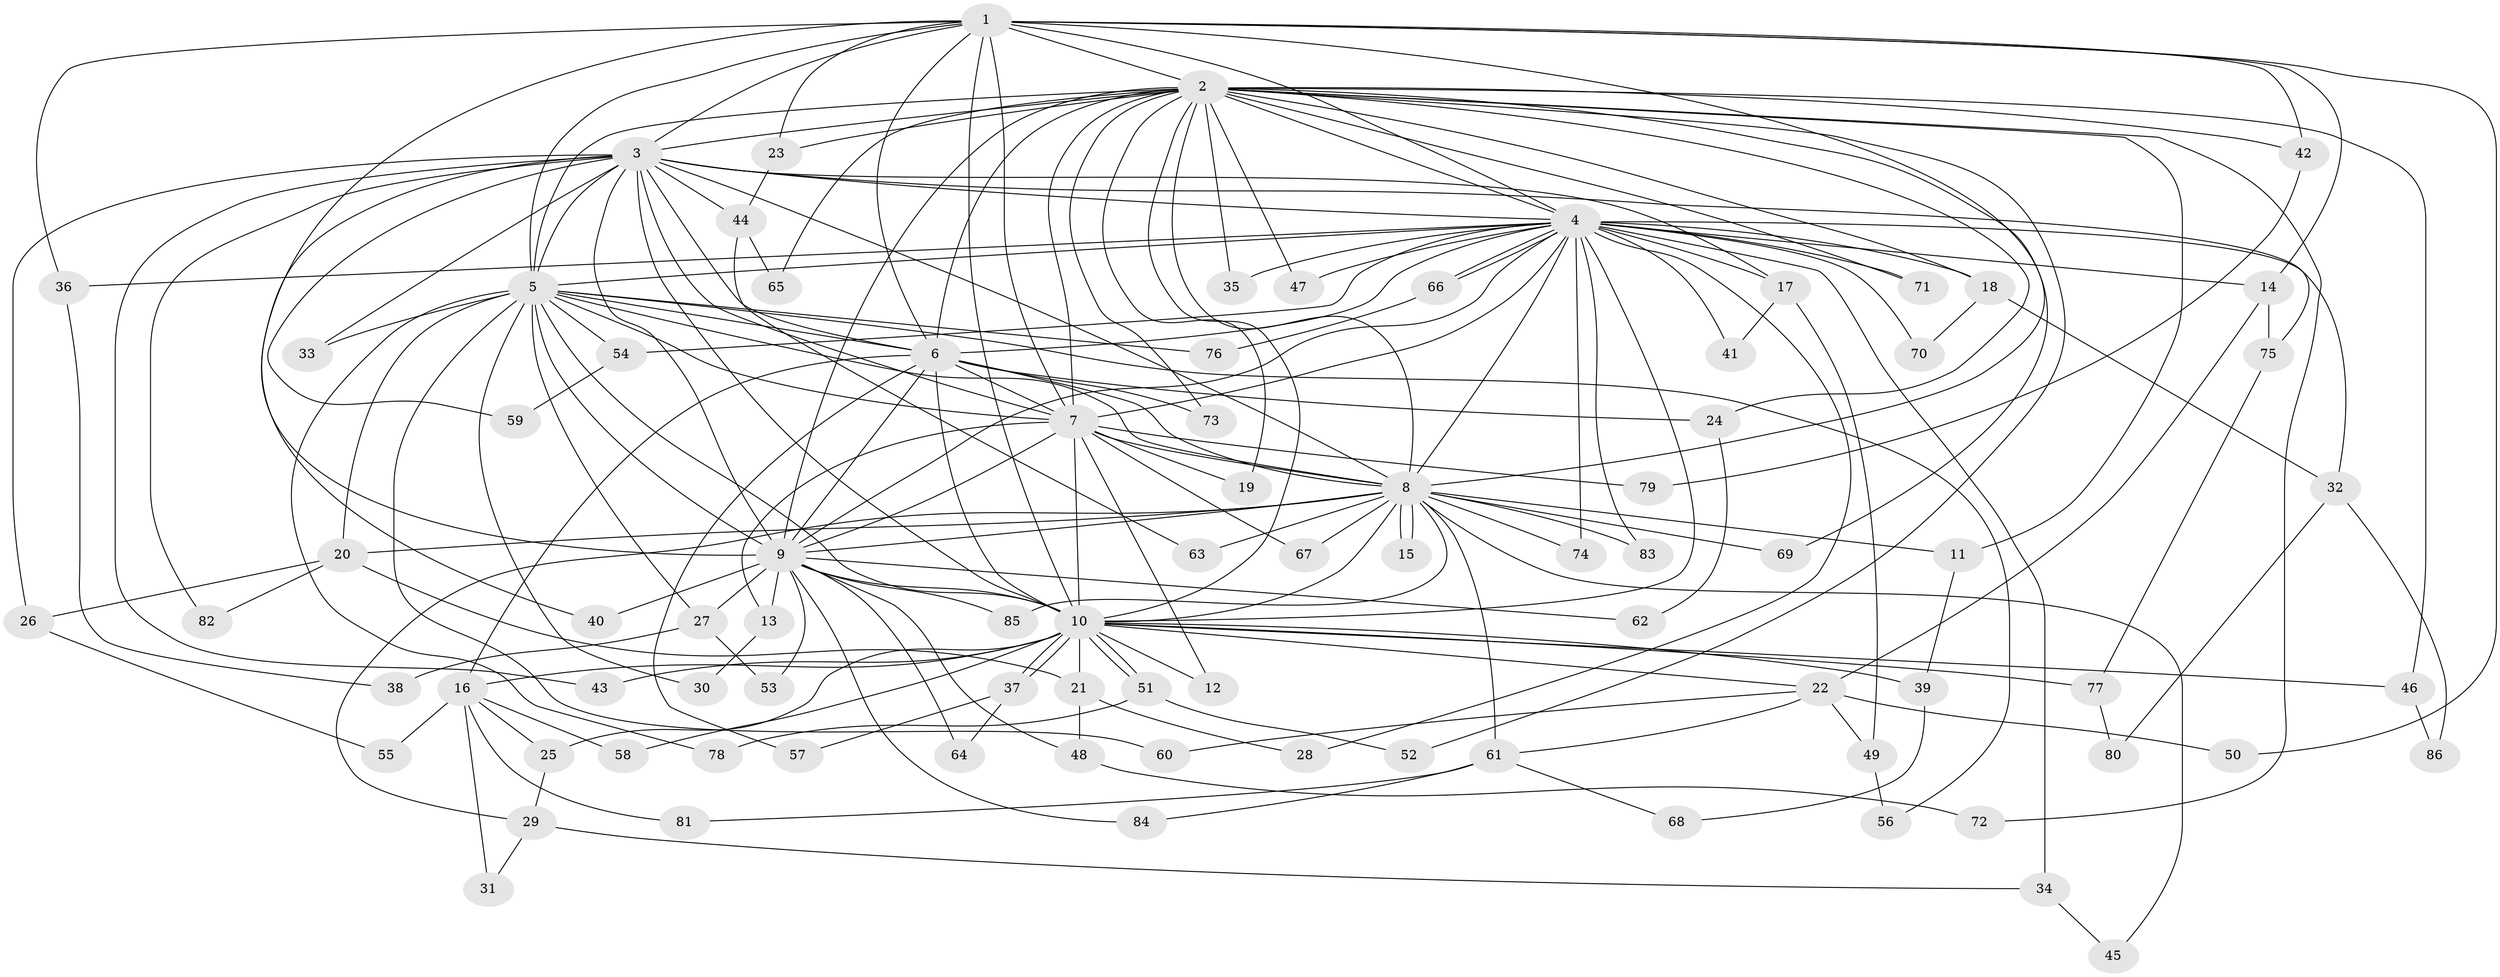 // coarse degree distribution, {24: 0.015384615384615385, 19: 0.03076923076923077, 22: 0.015384615384615385, 17: 0.03076923076923077, 11: 0.015384615384615385, 12: 0.015384615384615385, 20: 0.015384615384615385, 4: 0.07692307692307693, 3: 0.18461538461538463, 8: 0.015384615384615385, 6: 0.015384615384615385, 5: 0.03076923076923077, 2: 0.5230769230769231, 7: 0.015384615384615385}
// Generated by graph-tools (version 1.1) at 2025/51/02/27/25 19:51:44]
// undirected, 86 vertices, 197 edges
graph export_dot {
graph [start="1"]
  node [color=gray90,style=filled];
  1;
  2;
  3;
  4;
  5;
  6;
  7;
  8;
  9;
  10;
  11;
  12;
  13;
  14;
  15;
  16;
  17;
  18;
  19;
  20;
  21;
  22;
  23;
  24;
  25;
  26;
  27;
  28;
  29;
  30;
  31;
  32;
  33;
  34;
  35;
  36;
  37;
  38;
  39;
  40;
  41;
  42;
  43;
  44;
  45;
  46;
  47;
  48;
  49;
  50;
  51;
  52;
  53;
  54;
  55;
  56;
  57;
  58;
  59;
  60;
  61;
  62;
  63;
  64;
  65;
  66;
  67;
  68;
  69;
  70;
  71;
  72;
  73;
  74;
  75;
  76;
  77;
  78;
  79;
  80;
  81;
  82;
  83;
  84;
  85;
  86;
  1 -- 2;
  1 -- 3;
  1 -- 4;
  1 -- 5;
  1 -- 6;
  1 -- 7;
  1 -- 8;
  1 -- 9;
  1 -- 10;
  1 -- 14;
  1 -- 23;
  1 -- 36;
  1 -- 42;
  1 -- 50;
  2 -- 3;
  2 -- 4;
  2 -- 5;
  2 -- 6;
  2 -- 7;
  2 -- 8;
  2 -- 9;
  2 -- 10;
  2 -- 11;
  2 -- 18;
  2 -- 19;
  2 -- 23;
  2 -- 24;
  2 -- 35;
  2 -- 42;
  2 -- 46;
  2 -- 47;
  2 -- 52;
  2 -- 65;
  2 -- 69;
  2 -- 71;
  2 -- 72;
  2 -- 73;
  3 -- 4;
  3 -- 5;
  3 -- 6;
  3 -- 7;
  3 -- 8;
  3 -- 9;
  3 -- 10;
  3 -- 17;
  3 -- 26;
  3 -- 33;
  3 -- 40;
  3 -- 43;
  3 -- 44;
  3 -- 59;
  3 -- 75;
  3 -- 82;
  4 -- 5;
  4 -- 6;
  4 -- 7;
  4 -- 8;
  4 -- 9;
  4 -- 10;
  4 -- 14;
  4 -- 17;
  4 -- 18;
  4 -- 28;
  4 -- 32;
  4 -- 34;
  4 -- 35;
  4 -- 36;
  4 -- 41;
  4 -- 47;
  4 -- 54;
  4 -- 66;
  4 -- 66;
  4 -- 70;
  4 -- 71;
  4 -- 74;
  4 -- 83;
  5 -- 6;
  5 -- 7;
  5 -- 8;
  5 -- 9;
  5 -- 10;
  5 -- 20;
  5 -- 27;
  5 -- 30;
  5 -- 33;
  5 -- 54;
  5 -- 56;
  5 -- 60;
  5 -- 76;
  5 -- 78;
  6 -- 7;
  6 -- 8;
  6 -- 9;
  6 -- 10;
  6 -- 16;
  6 -- 24;
  6 -- 57;
  6 -- 73;
  7 -- 8;
  7 -- 9;
  7 -- 10;
  7 -- 12;
  7 -- 13;
  7 -- 19;
  7 -- 67;
  7 -- 79;
  8 -- 9;
  8 -- 10;
  8 -- 11;
  8 -- 15;
  8 -- 15;
  8 -- 20;
  8 -- 29;
  8 -- 45;
  8 -- 61;
  8 -- 63;
  8 -- 67;
  8 -- 69;
  8 -- 74;
  8 -- 83;
  8 -- 85;
  9 -- 10;
  9 -- 13;
  9 -- 27;
  9 -- 40;
  9 -- 48;
  9 -- 53;
  9 -- 62;
  9 -- 64;
  9 -- 84;
  9 -- 85;
  10 -- 12;
  10 -- 16;
  10 -- 21;
  10 -- 22;
  10 -- 25;
  10 -- 37;
  10 -- 37;
  10 -- 39;
  10 -- 43;
  10 -- 46;
  10 -- 51;
  10 -- 51;
  10 -- 58;
  10 -- 77;
  11 -- 39;
  13 -- 30;
  14 -- 22;
  14 -- 75;
  16 -- 25;
  16 -- 31;
  16 -- 55;
  16 -- 58;
  16 -- 81;
  17 -- 41;
  17 -- 49;
  18 -- 32;
  18 -- 70;
  20 -- 21;
  20 -- 26;
  20 -- 82;
  21 -- 28;
  21 -- 48;
  22 -- 49;
  22 -- 50;
  22 -- 60;
  22 -- 61;
  23 -- 44;
  24 -- 62;
  25 -- 29;
  26 -- 55;
  27 -- 38;
  27 -- 53;
  29 -- 31;
  29 -- 34;
  32 -- 80;
  32 -- 86;
  34 -- 45;
  36 -- 38;
  37 -- 57;
  37 -- 64;
  39 -- 68;
  42 -- 79;
  44 -- 63;
  44 -- 65;
  46 -- 86;
  48 -- 72;
  49 -- 56;
  51 -- 52;
  51 -- 78;
  54 -- 59;
  61 -- 68;
  61 -- 81;
  61 -- 84;
  66 -- 76;
  75 -- 77;
  77 -- 80;
}

